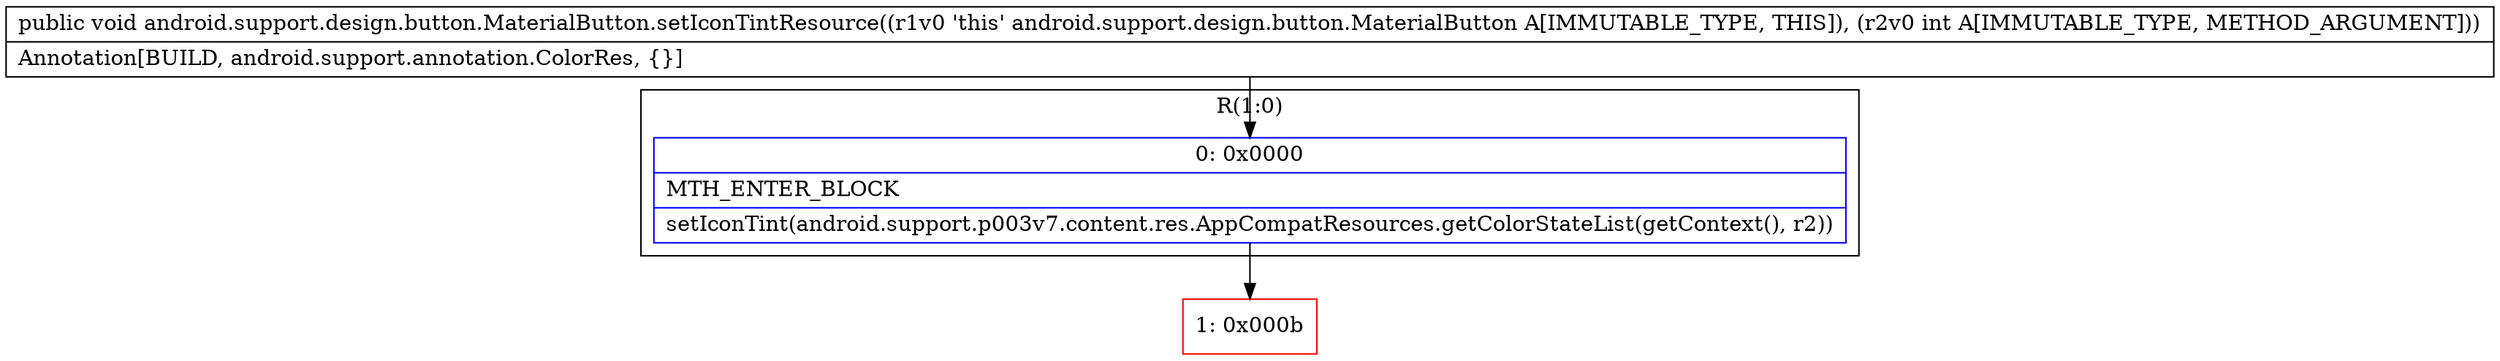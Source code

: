 digraph "CFG forandroid.support.design.button.MaterialButton.setIconTintResource(I)V" {
subgraph cluster_Region_1495944028 {
label = "R(1:0)";
node [shape=record,color=blue];
Node_0 [shape=record,label="{0\:\ 0x0000|MTH_ENTER_BLOCK\l|setIconTint(android.support.p003v7.content.res.AppCompatResources.getColorStateList(getContext(), r2))\l}"];
}
Node_1 [shape=record,color=red,label="{1\:\ 0x000b}"];
MethodNode[shape=record,label="{public void android.support.design.button.MaterialButton.setIconTintResource((r1v0 'this' android.support.design.button.MaterialButton A[IMMUTABLE_TYPE, THIS]), (r2v0 int A[IMMUTABLE_TYPE, METHOD_ARGUMENT]))  | Annotation[BUILD, android.support.annotation.ColorRes, \{\}]\l}"];
MethodNode -> Node_0;
Node_0 -> Node_1;
}

